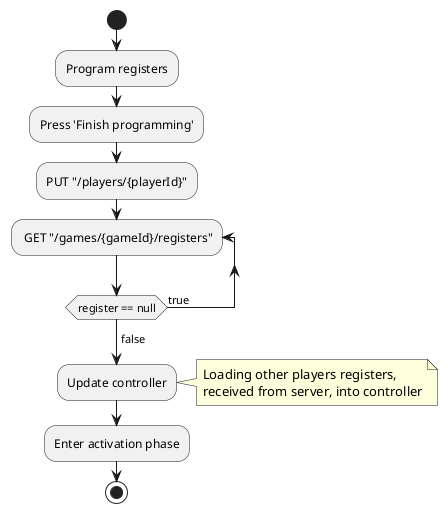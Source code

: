 @startuml

start
:Program registers;
:Press 'Finish programming';
:PUT "/players/{playerId}";
repeat: GET "/games/{gameId}/registers";
repeat while (register == null) is (true)
-> false;
note right
  Server is ready when all players
  have uploaded registers
end note
:Update controller;
note right
  Loading other players registers,
  received from server, into controller
end note
:Enter activation phase;
stop 

@enduml